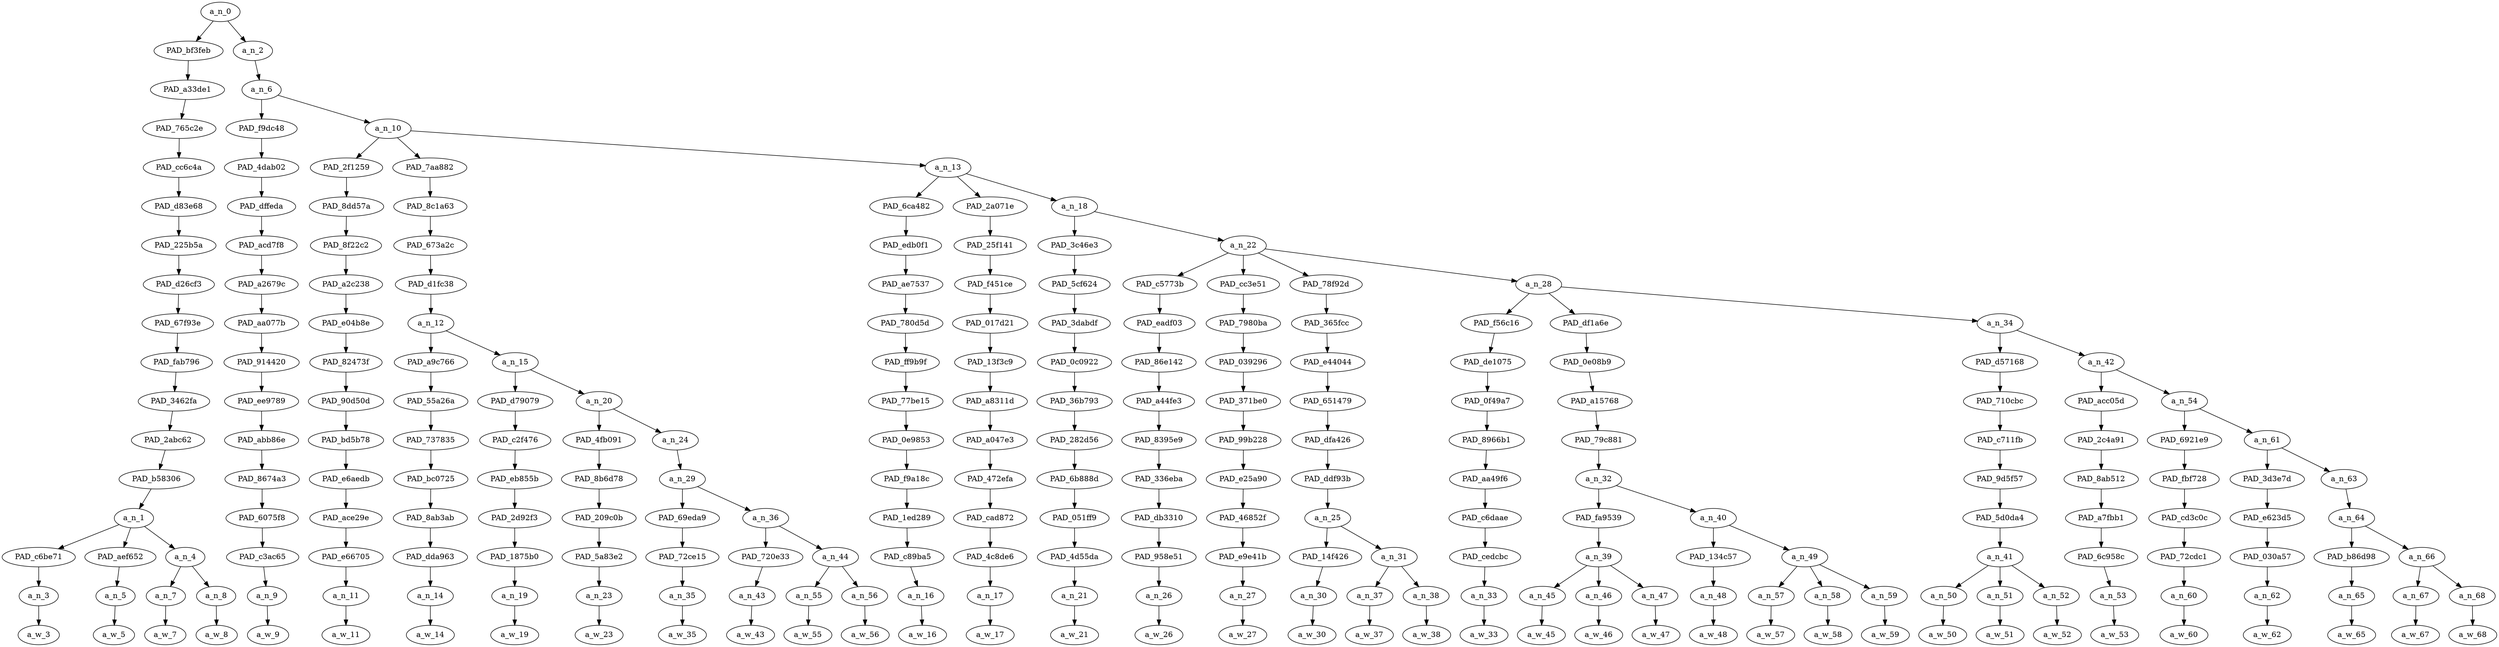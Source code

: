 strict digraph "" {
	a_n_0	[div_dir=-1,
		index=0,
		level=16,
		pos="3.9966543692129632,16!",
		text_span="[0, 1, 2, 3, 4, 5, 6, 7, 8, 9, 10, 11, 12, 13, 14, 15, 16, 17, 18, 19, 20, 21, 22, 23, 24, 25, 26, 27, 28, 29, 30, 31, 32, 33, 34, \
35, 36, 37]",
		value=1.00000000];
	PAD_bf3feb	[div_dir=-1,
		index=0,
		level=15,
		pos="1.5,15!",
		text_span="[0, 1, 2, 3]",
		value=0.07133013];
	a_n_0 -> PAD_bf3feb;
	a_n_2	[div_dir=-1,
		index=1,
		level=15,
		pos="6.4933087384259265,15!",
		text_span="[4, 5, 6, 7, 8, 9, 10, 11, 12, 13, 14, 15, 16, 17, 18, 19, 20, 21, 22, 23, 24, 25, 26, 27, 28, 29, 30, 31, 32, 33, 34, 35, 36, 37]",
		value=0.92861323];
	a_n_0 -> a_n_2;
	PAD_a33de1	[div_dir=-1,
		index=0,
		level=14,
		pos="1.5,14!",
		text_span="[0, 1, 2, 3]",
		value=0.07133013];
	PAD_bf3feb -> PAD_a33de1;
	PAD_765c2e	[div_dir=-1,
		index=0,
		level=13,
		pos="1.5,13!",
		text_span="[0, 1, 2, 3]",
		value=0.07133013];
	PAD_a33de1 -> PAD_765c2e;
	PAD_cc6c4a	[div_dir=-1,
		index=0,
		level=12,
		pos="1.5,12!",
		text_span="[0, 1, 2, 3]",
		value=0.07133013];
	PAD_765c2e -> PAD_cc6c4a;
	PAD_d83e68	[div_dir=-1,
		index=0,
		level=11,
		pos="1.5,11!",
		text_span="[0, 1, 2, 3]",
		value=0.07133013];
	PAD_cc6c4a -> PAD_d83e68;
	PAD_225b5a	[div_dir=-1,
		index=0,
		level=10,
		pos="1.5,10!",
		text_span="[0, 1, 2, 3]",
		value=0.07133013];
	PAD_d83e68 -> PAD_225b5a;
	PAD_d26cf3	[div_dir=-1,
		index=0,
		level=9,
		pos="1.5,9!",
		text_span="[0, 1, 2, 3]",
		value=0.07133013];
	PAD_225b5a -> PAD_d26cf3;
	PAD_67f93e	[div_dir=-1,
		index=0,
		level=8,
		pos="1.5,8!",
		text_span="[0, 1, 2, 3]",
		value=0.07133013];
	PAD_d26cf3 -> PAD_67f93e;
	PAD_fab796	[div_dir=-1,
		index=0,
		level=7,
		pos="1.5,7!",
		text_span="[0, 1, 2, 3]",
		value=0.07133013];
	PAD_67f93e -> PAD_fab796;
	PAD_3462fa	[div_dir=-1,
		index=0,
		level=6,
		pos="1.5,6!",
		text_span="[0, 1, 2, 3]",
		value=0.07133013];
	PAD_fab796 -> PAD_3462fa;
	PAD_2abc62	[div_dir=-1,
		index=0,
		level=5,
		pos="1.5,5!",
		text_span="[0, 1, 2, 3]",
		value=0.07133013];
	PAD_3462fa -> PAD_2abc62;
	PAD_b58306	[div_dir=-1,
		index=0,
		level=4,
		pos="1.5,4!",
		text_span="[0, 1, 2, 3]",
		value=0.07133013];
	PAD_2abc62 -> PAD_b58306;
	a_n_1	[div_dir=-1,
		index=0,
		level=3,
		pos="1.5,3!",
		text_span="[0, 1, 2, 3]",
		value=0.07133013];
	PAD_b58306 -> a_n_1;
	PAD_c6be71	[div_dir=-1,
		index=0,
		level=2,
		pos="0.0,2!",
		text_span="[0]",
		value=0.01867180];
	a_n_1 -> PAD_c6be71;
	PAD_aef652	[div_dir=-1,
		index=2,
		level=2,
		pos="3.0,2!",
		text_span="[3]",
		value=0.01993256];
	a_n_1 -> PAD_aef652;
	a_n_4	[div_dir=1,
		index=1,
		level=2,
		pos="1.5,2!",
		text_span="[1, 2]",
		value=0.03262603];
	a_n_1 -> a_n_4;
	a_n_3	[div_dir=-1,
		index=0,
		level=1,
		pos="0.0,1!",
		text_span="[0]",
		value=0.01867180];
	PAD_c6be71 -> a_n_3;
	a_w_3	[div_dir=0,
		index=0,
		level=0,
		pos="0,0!",
		text_span="[0]",
		value=a];
	a_n_3 -> a_w_3;
	a_n_5	[div_dir=-1,
		index=3,
		level=1,
		pos="3.0,1!",
		text_span="[3]",
		value=0.01993256];
	PAD_aef652 -> a_n_5;
	a_w_5	[div_dir=0,
		index=3,
		level=0,
		pos="3,0!",
		text_span="[3]",
		value=point];
	a_n_5 -> a_w_5;
	a_n_7	[div_dir=1,
		index=1,
		level=1,
		pos="1.0,1!",
		text_span="[1]",
		value=0.01511100];
	a_n_4 -> a_n_7;
	a_n_8	[div_dir=1,
		index=2,
		level=1,
		pos="2.0,1!",
		text_span="[2]",
		value=0.01746734];
	a_n_4 -> a_n_8;
	a_w_7	[div_dir=0,
		index=1,
		level=0,
		pos="1,0!",
		text_span="[1]",
		value=very];
	a_n_7 -> a_w_7;
	a_w_8	[div_dir=0,
		index=2,
		level=0,
		pos="2,0!",
		text_span="[2]",
		value=important];
	a_n_8 -> a_w_8;
	a_n_6	[div_dir=-1,
		index=1,
		level=14,
		pos="6.4933087384259265,14!",
		text_span="[4, 5, 6, 7, 8, 9, 10, 11, 12, 13, 14, 15, 16, 17, 18, 19, 20, 21, 22, 23, 24, 25, 26, 27, 28, 29, 30, 31, 32, 33, 34, 35, 36, 37]",
		value=0.92858739];
	a_n_2 -> a_n_6;
	PAD_f9dc48	[div_dir=1,
		index=1,
		level=13,
		pos="4.0,13!",
		text_span="[4]",
		value=0.01606463];
	a_n_6 -> PAD_f9dc48;
	a_n_10	[div_dir=-1,
		index=2,
		level=13,
		pos="8.986617476851853,13!",
		text_span="[5, 6, 7, 8, 9, 10, 11, 12, 13, 14, 15, 16, 17, 18, 19, 20, 21, 22, 23, 24, 25, 26, 27, 28, 29, 30, 31, 32, 33, 34, 35, 36, 37]",
		value=0.91249692];
	a_n_6 -> a_n_10;
	PAD_4dab02	[div_dir=1,
		index=1,
		level=12,
		pos="4.0,12!",
		text_span="[4]",
		value=0.01606463];
	PAD_f9dc48 -> PAD_4dab02;
	PAD_dffeda	[div_dir=1,
		index=1,
		level=11,
		pos="4.0,11!",
		text_span="[4]",
		value=0.01606463];
	PAD_4dab02 -> PAD_dffeda;
	PAD_acd7f8	[div_dir=1,
		index=1,
		level=10,
		pos="4.0,10!",
		text_span="[4]",
		value=0.01606463];
	PAD_dffeda -> PAD_acd7f8;
	PAD_a2679c	[div_dir=1,
		index=1,
		level=9,
		pos="4.0,9!",
		text_span="[4]",
		value=0.01606463];
	PAD_acd7f8 -> PAD_a2679c;
	PAD_aa077b	[div_dir=1,
		index=1,
		level=8,
		pos="4.0,8!",
		text_span="[4]",
		value=0.01606463];
	PAD_a2679c -> PAD_aa077b;
	PAD_914420	[div_dir=1,
		index=1,
		level=7,
		pos="4.0,7!",
		text_span="[4]",
		value=0.01606463];
	PAD_aa077b -> PAD_914420;
	PAD_ee9789	[div_dir=1,
		index=1,
		level=6,
		pos="4.0,6!",
		text_span="[4]",
		value=0.01606463];
	PAD_914420 -> PAD_ee9789;
	PAD_abb86e	[div_dir=1,
		index=1,
		level=5,
		pos="4.0,5!",
		text_span="[4]",
		value=0.01606463];
	PAD_ee9789 -> PAD_abb86e;
	PAD_8674a3	[div_dir=1,
		index=1,
		level=4,
		pos="4.0,4!",
		text_span="[4]",
		value=0.01606463];
	PAD_abb86e -> PAD_8674a3;
	PAD_6075f8	[div_dir=1,
		index=1,
		level=3,
		pos="4.0,3!",
		text_span="[4]",
		value=0.01606463];
	PAD_8674a3 -> PAD_6075f8;
	PAD_c3ac65	[div_dir=1,
		index=3,
		level=2,
		pos="4.0,2!",
		text_span="[4]",
		value=0.01606463];
	PAD_6075f8 -> PAD_c3ac65;
	a_n_9	[div_dir=1,
		index=4,
		level=1,
		pos="4.0,1!",
		text_span="[4]",
		value=0.01606463];
	PAD_c3ac65 -> a_n_9;
	a_w_9	[div_dir=0,
		index=4,
		level=0,
		pos="4,0!",
		text_span="[4]",
		value=this];
	a_n_9 -> a_w_9;
	PAD_2f1259	[div_dir=-1,
		index=2,
		level=12,
		pos="5.0,12!",
		text_span="[5]",
		value=0.01544535];
	a_n_10 -> PAD_2f1259;
	PAD_7aa882	[div_dir=1,
		index=3,
		level=12,
		pos="6.984375,12!",
		text_span="[6, 7, 8, 9, 10, 11, 12]",
		value=0.41406263];
	a_n_10 -> PAD_7aa882;
	a_n_13	[div_dir=-1,
		index=4,
		level=12,
		pos="14.975477430555555,12!",
		text_span="[13, 14, 15, 16, 17, 18, 19, 20, 21, 22, 23, 24, 25, 26, 27, 28, 29, 30, 31, 32, 33, 34, 35, 36, 37]",
		value=0.48295710];
	a_n_10 -> a_n_13;
	PAD_8dd57a	[div_dir=-1,
		index=2,
		level=11,
		pos="5.0,11!",
		text_span="[5]",
		value=0.01544535];
	PAD_2f1259 -> PAD_8dd57a;
	PAD_8f22c2	[div_dir=-1,
		index=2,
		level=10,
		pos="5.0,10!",
		text_span="[5]",
		value=0.01544535];
	PAD_8dd57a -> PAD_8f22c2;
	PAD_a2c238	[div_dir=-1,
		index=2,
		level=9,
		pos="5.0,9!",
		text_span="[5]",
		value=0.01544535];
	PAD_8f22c2 -> PAD_a2c238;
	PAD_e04b8e	[div_dir=-1,
		index=2,
		level=8,
		pos="5.0,8!",
		text_span="[5]",
		value=0.01544535];
	PAD_a2c238 -> PAD_e04b8e;
	PAD_82473f	[div_dir=-1,
		index=2,
		level=7,
		pos="5.0,7!",
		text_span="[5]",
		value=0.01544535];
	PAD_e04b8e -> PAD_82473f;
	PAD_90d50d	[div_dir=-1,
		index=2,
		level=6,
		pos="5.0,6!",
		text_span="[5]",
		value=0.01544535];
	PAD_82473f -> PAD_90d50d;
	PAD_bd5b78	[div_dir=-1,
		index=2,
		level=5,
		pos="5.0,5!",
		text_span="[5]",
		value=0.01544535];
	PAD_90d50d -> PAD_bd5b78;
	PAD_e6aedb	[div_dir=-1,
		index=2,
		level=4,
		pos="5.0,4!",
		text_span="[5]",
		value=0.01544535];
	PAD_bd5b78 -> PAD_e6aedb;
	PAD_ace29e	[div_dir=-1,
		index=2,
		level=3,
		pos="5.0,3!",
		text_span="[5]",
		value=0.01544535];
	PAD_e6aedb -> PAD_ace29e;
	PAD_e66705	[div_dir=-1,
		index=4,
		level=2,
		pos="5.0,2!",
		text_span="[5]",
		value=0.01544535];
	PAD_ace29e -> PAD_e66705;
	a_n_11	[div_dir=-1,
		index=5,
		level=1,
		pos="5.0,1!",
		text_span="[5]",
		value=0.01544535];
	PAD_e66705 -> a_n_11;
	a_w_11	[div_dir=0,
		index=5,
		level=0,
		pos="5,0!",
		text_span="[5]",
		value=is];
	a_n_11 -> a_w_11;
	PAD_8c1a63	[div_dir=1,
		index=3,
		level=11,
		pos="6.984375,11!",
		text_span="[6, 7, 8, 9, 10, 11, 12]",
		value=0.41406263];
	PAD_7aa882 -> PAD_8c1a63;
	PAD_673a2c	[div_dir=1,
		index=3,
		level=10,
		pos="6.984375,10!",
		text_span="[6, 7, 8, 9, 10, 11, 12]",
		value=0.41406263];
	PAD_8c1a63 -> PAD_673a2c;
	PAD_d1fc38	[div_dir=1,
		index=3,
		level=9,
		pos="6.984375,9!",
		text_span="[6, 7, 8, 9, 10, 11, 12]",
		value=0.41406263];
	PAD_673a2c -> PAD_d1fc38;
	a_n_12	[div_dir=1,
		index=3,
		level=8,
		pos="6.984375,8!",
		text_span="[6, 7, 8, 9, 10, 11, 12]",
		value=0.41406263];
	PAD_d1fc38 -> a_n_12;
	PAD_a9c766	[div_dir=-1,
		index=3,
		level=7,
		pos="6.0,7!",
		text_span="[6]",
		value=0.01864465];
	a_n_12 -> PAD_a9c766;
	a_n_15	[div_dir=1,
		index=4,
		level=7,
		pos="7.96875,7!",
		text_span="[7, 8, 9, 10, 11, 12]",
		value=0.39534603];
	a_n_12 -> a_n_15;
	PAD_55a26a	[div_dir=-1,
		index=3,
		level=6,
		pos="6.0,6!",
		text_span="[6]",
		value=0.01864465];
	PAD_a9c766 -> PAD_55a26a;
	PAD_737835	[div_dir=-1,
		index=3,
		level=5,
		pos="6.0,5!",
		text_span="[6]",
		value=0.01864465];
	PAD_55a26a -> PAD_737835;
	PAD_bc0725	[div_dir=-1,
		index=3,
		level=4,
		pos="6.0,4!",
		text_span="[6]",
		value=0.01864465];
	PAD_737835 -> PAD_bc0725;
	PAD_8ab3ab	[div_dir=-1,
		index=3,
		level=3,
		pos="6.0,3!",
		text_span="[6]",
		value=0.01864465];
	PAD_bc0725 -> PAD_8ab3ab;
	PAD_dda963	[div_dir=-1,
		index=5,
		level=2,
		pos="6.0,2!",
		text_span="[6]",
		value=0.01864465];
	PAD_8ab3ab -> PAD_dda963;
	a_n_14	[div_dir=-1,
		index=6,
		level=1,
		pos="6.0,1!",
		text_span="[6]",
		value=0.01864465];
	PAD_dda963 -> a_n_14;
	a_w_14	[div_dir=0,
		index=6,
		level=0,
		pos="6,0!",
		text_span="[6]",
		value=why];
	a_n_14 -> a_w_14;
	PAD_d79079	[div_dir=-1,
		index=4,
		level=6,
		pos="7.0,6!",
		text_span="[7]",
		value=0.01777620];
	a_n_15 -> PAD_d79079;
	a_n_20	[div_dir=1,
		index=5,
		level=6,
		pos="8.9375,6!",
		text_span="[8, 9, 10, 11, 12]",
		value=0.37745513];
	a_n_15 -> a_n_20;
	PAD_c2f476	[div_dir=-1,
		index=4,
		level=5,
		pos="7.0,5!",
		text_span="[7]",
		value=0.01777620];
	PAD_d79079 -> PAD_c2f476;
	PAD_eb855b	[div_dir=-1,
		index=4,
		level=4,
		pos="7.0,4!",
		text_span="[7]",
		value=0.01777620];
	PAD_c2f476 -> PAD_eb855b;
	PAD_2d92f3	[div_dir=-1,
		index=4,
		level=3,
		pos="7.0,3!",
		text_span="[7]",
		value=0.01777620];
	PAD_eb855b -> PAD_2d92f3;
	PAD_1875b0	[div_dir=-1,
		index=6,
		level=2,
		pos="7.0,2!",
		text_span="[7]",
		value=0.01777620];
	PAD_2d92f3 -> PAD_1875b0;
	a_n_19	[div_dir=-1,
		index=7,
		level=1,
		pos="7.0,1!",
		text_span="[7]",
		value=0.01777620];
	PAD_1875b0 -> a_n_19;
	a_w_19	[div_dir=0,
		index=7,
		level=0,
		pos="7,0!",
		text_span="[7]",
		value=they];
	a_n_19 -> a_w_19;
	PAD_4fb091	[div_dir=-1,
		index=5,
		level=5,
		pos="8.0,5!",
		text_span="[8]",
		value=0.02272251];
	a_n_20 -> PAD_4fb091;
	a_n_24	[div_dir=1,
		index=6,
		level=5,
		pos="9.875,5!",
		text_span="[9, 10, 11, 12]",
		value=0.35459607];
	a_n_20 -> a_n_24;
	PAD_8b6d78	[div_dir=-1,
		index=5,
		level=4,
		pos="8.0,4!",
		text_span="[8]",
		value=0.02272251];
	PAD_4fb091 -> PAD_8b6d78;
	PAD_209c0b	[div_dir=-1,
		index=5,
		level=3,
		pos="8.0,3!",
		text_span="[8]",
		value=0.02272251];
	PAD_8b6d78 -> PAD_209c0b;
	PAD_5a83e2	[div_dir=-1,
		index=7,
		level=2,
		pos="8.0,2!",
		text_span="[8]",
		value=0.02272251];
	PAD_209c0b -> PAD_5a83e2;
	a_n_23	[div_dir=-1,
		index=8,
		level=1,
		pos="8.0,1!",
		text_span="[8]",
		value=0.02272251];
	PAD_5a83e2 -> a_n_23;
	a_w_23	[div_dir=0,
		index=8,
		level=0,
		pos="8,0!",
		text_span="[8]",
		value=want];
	a_n_23 -> a_w_23;
	a_n_29	[div_dir=1,
		index=6,
		level=4,
		pos="9.875,4!",
		text_span="[9, 10, 11, 12]",
		value=0.35439683];
	a_n_24 -> a_n_29;
	PAD_69eda9	[div_dir=-1,
		index=6,
		level=3,
		pos="9.0,3!",
		text_span="[9]",
		value=0.02396672];
	a_n_29 -> PAD_69eda9;
	a_n_36	[div_dir=1,
		index=7,
		level=3,
		pos="10.75,3!",
		text_span="[10, 11, 12]",
		value=0.33023086];
	a_n_29 -> a_n_36;
	PAD_72ce15	[div_dir=-1,
		index=8,
		level=2,
		pos="9.0,2!",
		text_span="[9]",
		value=0.02396672];
	PAD_69eda9 -> PAD_72ce15;
	a_n_35	[div_dir=-1,
		index=9,
		level=1,
		pos="9.0,1!",
		text_span="[9]",
		value=0.02396672];
	PAD_72ce15 -> a_n_35;
	a_w_35	[div_dir=0,
		index=9,
		level=0,
		pos="9,0!",
		text_span="[9]",
		value=to];
	a_n_35 -> a_w_35;
	PAD_720e33	[div_dir=1,
		index=9,
		level=2,
		pos="10.0,2!",
		text_span="[10]",
		value=0.15099581];
	a_n_36 -> PAD_720e33;
	a_n_44	[div_dir=1,
		index=10,
		level=2,
		pos="11.5,2!",
		text_span="[11, 12]",
		value=0.17899854];
	a_n_36 -> a_n_44;
	a_n_43	[div_dir=1,
		index=10,
		level=1,
		pos="10.0,1!",
		text_span="[10]",
		value=0.15099581];
	PAD_720e33 -> a_n_43;
	a_w_43	[div_dir=0,
		index=10,
		level=0,
		pos="10,0!",
		text_span="[10]",
		value=demonize];
	a_n_43 -> a_w_43;
	a_n_55	[div_dir=1,
		index=11,
		level=1,
		pos="11.0,1!",
		text_span="[11]",
		value=0.08691418];
	a_n_44 -> a_n_55;
	a_n_56	[div_dir=-1,
		index=12,
		level=1,
		pos="12.0,1!",
		text_span="[12]",
		value=0.09190249];
	a_n_44 -> a_n_56;
	a_w_55	[div_dir=0,
		index=11,
		level=0,
		pos="11,0!",
		text_span="[11]",
		value=white];
	a_n_55 -> a_w_55;
	a_w_56	[div_dir=0,
		index=12,
		level=0,
		pos="12,0!",
		text_span="[12]",
		value=ancestors];
	a_n_56 -> a_w_56;
	PAD_6ca482	[div_dir=1,
		index=4,
		level=11,
		pos="13.0,11!",
		text_span="[13]",
		value=0.02604844];
	a_n_13 -> PAD_6ca482;
	PAD_2a071e	[div_dir=-1,
		index=5,
		level=11,
		pos="14.0,11!",
		text_span="[14]",
		value=0.01539588];
	a_n_13 -> PAD_2a071e;
	a_n_18	[div_dir=-1,
		index=6,
		level=11,
		pos="17.926432291666664,11!",
		text_span="[15, 16, 17, 18, 19, 20, 21, 22, 23, 24, 25, 26, 27, 28, 29, 30, 31, 32, 33, 34, 35, 36, 37]",
		value=0.44144162];
	a_n_13 -> a_n_18;
	PAD_edb0f1	[div_dir=1,
		index=4,
		level=10,
		pos="13.0,10!",
		text_span="[13]",
		value=0.02604844];
	PAD_6ca482 -> PAD_edb0f1;
	PAD_ae7537	[div_dir=1,
		index=4,
		level=9,
		pos="13.0,9!",
		text_span="[13]",
		value=0.02604844];
	PAD_edb0f1 -> PAD_ae7537;
	PAD_780d5d	[div_dir=1,
		index=4,
		level=8,
		pos="13.0,8!",
		text_span="[13]",
		value=0.02604844];
	PAD_ae7537 -> PAD_780d5d;
	PAD_ff9b9f	[div_dir=1,
		index=5,
		level=7,
		pos="13.0,7!",
		text_span="[13]",
		value=0.02604844];
	PAD_780d5d -> PAD_ff9b9f;
	PAD_77be15	[div_dir=1,
		index=6,
		level=6,
		pos="13.0,6!",
		text_span="[13]",
		value=0.02604844];
	PAD_ff9b9f -> PAD_77be15;
	PAD_0e9853	[div_dir=1,
		index=7,
		level=5,
		pos="13.0,5!",
		text_span="[13]",
		value=0.02604844];
	PAD_77be15 -> PAD_0e9853;
	PAD_f9a18c	[div_dir=1,
		index=7,
		level=4,
		pos="13.0,4!",
		text_span="[13]",
		value=0.02604844];
	PAD_0e9853 -> PAD_f9a18c;
	PAD_1ed289	[div_dir=1,
		index=8,
		level=3,
		pos="13.0,3!",
		text_span="[13]",
		value=0.02604844];
	PAD_f9a18c -> PAD_1ed289;
	PAD_c89ba5	[div_dir=1,
		index=11,
		level=2,
		pos="13.0,2!",
		text_span="[13]",
		value=0.02604844];
	PAD_1ed289 -> PAD_c89ba5;
	a_n_16	[div_dir=1,
		index=13,
		level=1,
		pos="13.0,1!",
		text_span="[13]",
		value=0.02604844];
	PAD_c89ba5 -> a_n_16;
	a_w_16	[div_dir=0,
		index=13,
		level=0,
		pos="13,0!",
		text_span="[13]",
		value=so];
	a_n_16 -> a_w_16;
	PAD_25f141	[div_dir=-1,
		index=5,
		level=10,
		pos="14.0,10!",
		text_span="[14]",
		value=0.01539588];
	PAD_2a071e -> PAD_25f141;
	PAD_f451ce	[div_dir=-1,
		index=5,
		level=9,
		pos="14.0,9!",
		text_span="[14]",
		value=0.01539588];
	PAD_25f141 -> PAD_f451ce;
	PAD_017d21	[div_dir=-1,
		index=5,
		level=8,
		pos="14.0,8!",
		text_span="[14]",
		value=0.01539588];
	PAD_f451ce -> PAD_017d21;
	PAD_13f3c9	[div_dir=-1,
		index=6,
		level=7,
		pos="14.0,7!",
		text_span="[14]",
		value=0.01539588];
	PAD_017d21 -> PAD_13f3c9;
	PAD_a8311d	[div_dir=-1,
		index=7,
		level=6,
		pos="14.0,6!",
		text_span="[14]",
		value=0.01539588];
	PAD_13f3c9 -> PAD_a8311d;
	PAD_a047e3	[div_dir=-1,
		index=8,
		level=5,
		pos="14.0,5!",
		text_span="[14]",
		value=0.01539588];
	PAD_a8311d -> PAD_a047e3;
	PAD_472efa	[div_dir=-1,
		index=8,
		level=4,
		pos="14.0,4!",
		text_span="[14]",
		value=0.01539588];
	PAD_a047e3 -> PAD_472efa;
	PAD_cad872	[div_dir=-1,
		index=9,
		level=3,
		pos="14.0,3!",
		text_span="[14]",
		value=0.01539588];
	PAD_472efa -> PAD_cad872;
	PAD_4c8de6	[div_dir=-1,
		index=12,
		level=2,
		pos="14.0,2!",
		text_span="[14]",
		value=0.01539588];
	PAD_cad872 -> PAD_4c8de6;
	a_n_17	[div_dir=-1,
		index=14,
		level=1,
		pos="14.0,1!",
		text_span="[14]",
		value=0.01539588];
	PAD_4c8de6 -> a_n_17;
	a_w_17	[div_dir=0,
		index=14,
		level=0,
		pos="14,0!",
		text_span="[14]",
		value=that];
	a_n_17 -> a_w_17;
	PAD_3c46e3	[div_dir=1,
		index=6,
		level=10,
		pos="15.0,10!",
		text_span="[15]",
		value=0.01771388];
	a_n_18 -> PAD_3c46e3;
	a_n_22	[div_dir=-1,
		index=7,
		level=10,
		pos="20.852864583333332,10!",
		text_span="[16, 17, 18, 19, 20, 21, 22, 23, 24, 25, 26, 27, 28, 29, 30, 31, 32, 33, 34, 35, 36, 37]",
		value=0.42364977];
	a_n_18 -> a_n_22;
	PAD_5cf624	[div_dir=1,
		index=6,
		level=9,
		pos="15.0,9!",
		text_span="[15]",
		value=0.01771388];
	PAD_3c46e3 -> PAD_5cf624;
	PAD_3dabdf	[div_dir=1,
		index=6,
		level=8,
		pos="15.0,8!",
		text_span="[15]",
		value=0.01771388];
	PAD_5cf624 -> PAD_3dabdf;
	PAD_0c0922	[div_dir=1,
		index=7,
		level=7,
		pos="15.0,7!",
		text_span="[15]",
		value=0.01771388];
	PAD_3dabdf -> PAD_0c0922;
	PAD_36b793	[div_dir=1,
		index=8,
		level=6,
		pos="15.0,6!",
		text_span="[15]",
		value=0.01771388];
	PAD_0c0922 -> PAD_36b793;
	PAD_282d56	[div_dir=1,
		index=9,
		level=5,
		pos="15.0,5!",
		text_span="[15]",
		value=0.01771388];
	PAD_36b793 -> PAD_282d56;
	PAD_6b888d	[div_dir=1,
		index=9,
		level=4,
		pos="15.0,4!",
		text_span="[15]",
		value=0.01771388];
	PAD_282d56 -> PAD_6b888d;
	PAD_051ff9	[div_dir=1,
		index=10,
		level=3,
		pos="15.0,3!",
		text_span="[15]",
		value=0.01771388];
	PAD_6b888d -> PAD_051ff9;
	PAD_4d55da	[div_dir=1,
		index=13,
		level=2,
		pos="15.0,2!",
		text_span="[15]",
		value=0.01771388];
	PAD_051ff9 -> PAD_4d55da;
	a_n_21	[div_dir=1,
		index=15,
		level=1,
		pos="15.0,1!",
		text_span="[15]",
		value=0.01771388];
	PAD_4d55da -> a_n_21;
	a_w_21	[div_dir=0,
		index=15,
		level=0,
		pos="15,0!",
		text_span="[15]",
		value=we];
	a_n_21 -> a_w_21;
	PAD_c5773b	[div_dir=1,
		index=8,
		level=9,
		pos="19.0,9!",
		text_span="[19]",
		value=0.01256118];
	a_n_22 -> PAD_c5773b;
	PAD_cc3e51	[div_dir=-1,
		index=9,
		level=9,
		pos="20.0,9!",
		text_span="[20]",
		value=0.02350012];
	a_n_22 -> PAD_cc3e51;
	PAD_78f92d	[div_dir=-1,
		index=7,
		level=9,
		pos="16.75,9!",
		text_span="[16, 17, 18]",
		value=0.05061047];
	a_n_22 -> PAD_78f92d;
	a_n_28	[div_dir=-1,
		index=10,
		level=9,
		pos="27.661458333333332,9!",
		text_span="[21, 22, 23, 24, 25, 26, 27, 28, 29, 30, 31, 32, 33, 34, 35, 36, 37]",
		value=0.33689387];
	a_n_22 -> a_n_28;
	PAD_eadf03	[div_dir=1,
		index=8,
		level=8,
		pos="19.0,8!",
		text_span="[19]",
		value=0.01256118];
	PAD_c5773b -> PAD_eadf03;
	PAD_86e142	[div_dir=1,
		index=9,
		level=7,
		pos="19.0,7!",
		text_span="[19]",
		value=0.01256118];
	PAD_eadf03 -> PAD_86e142;
	PAD_a44fe3	[div_dir=1,
		index=10,
		level=6,
		pos="19.0,6!",
		text_span="[19]",
		value=0.01256118];
	PAD_86e142 -> PAD_a44fe3;
	PAD_8395e9	[div_dir=1,
		index=11,
		level=5,
		pos="19.0,5!",
		text_span="[19]",
		value=0.01256118];
	PAD_a44fe3 -> PAD_8395e9;
	PAD_336eba	[div_dir=1,
		index=11,
		level=4,
		pos="19.0,4!",
		text_span="[19]",
		value=0.01256118];
	PAD_8395e9 -> PAD_336eba;
	PAD_db3310	[div_dir=1,
		index=12,
		level=3,
		pos="19.0,3!",
		text_span="[19]",
		value=0.01256118];
	PAD_336eba -> PAD_db3310;
	PAD_958e51	[div_dir=1,
		index=16,
		level=2,
		pos="19.0,2!",
		text_span="[19]",
		value=0.01256118];
	PAD_db3310 -> PAD_958e51;
	a_n_26	[div_dir=1,
		index=19,
		level=1,
		pos="19.0,1!",
		text_span="[19]",
		value=0.01256118];
	PAD_958e51 -> a_n_26;
	a_w_26	[div_dir=0,
		index=19,
		level=0,
		pos="19,0!",
		text_span="[19]",
		value=and];
	a_n_26 -> a_w_26;
	PAD_7980ba	[div_dir=-1,
		index=9,
		level=8,
		pos="20.0,8!",
		text_span="[20]",
		value=0.02350012];
	PAD_cc3e51 -> PAD_7980ba;
	PAD_039296	[div_dir=-1,
		index=10,
		level=7,
		pos="20.0,7!",
		text_span="[20]",
		value=0.02350012];
	PAD_7980ba -> PAD_039296;
	PAD_371be0	[div_dir=-1,
		index=11,
		level=6,
		pos="20.0,6!",
		text_span="[20]",
		value=0.02350012];
	PAD_039296 -> PAD_371be0;
	PAD_99b228	[div_dir=-1,
		index=12,
		level=5,
		pos="20.0,5!",
		text_span="[20]",
		value=0.02350012];
	PAD_371be0 -> PAD_99b228;
	PAD_e25a90	[div_dir=-1,
		index=12,
		level=4,
		pos="20.0,4!",
		text_span="[20]",
		value=0.02350012];
	PAD_99b228 -> PAD_e25a90;
	PAD_46852f	[div_dir=-1,
		index=13,
		level=3,
		pos="20.0,3!",
		text_span="[20]",
		value=0.02350012];
	PAD_e25a90 -> PAD_46852f;
	PAD_e9e41b	[div_dir=-1,
		index=17,
		level=2,
		pos="20.0,2!",
		text_span="[20]",
		value=0.02350012];
	PAD_46852f -> PAD_e9e41b;
	a_n_27	[div_dir=-1,
		index=20,
		level=1,
		pos="20.0,1!",
		text_span="[20]",
		value=0.02350012];
	PAD_e9e41b -> a_n_27;
	a_w_27	[div_dir=0,
		index=20,
		level=0,
		pos="20,0!",
		text_span="[20]",
		value=reject];
	a_n_27 -> a_w_27;
	PAD_365fcc	[div_dir=-1,
		index=7,
		level=8,
		pos="16.75,8!",
		text_span="[16, 17, 18]",
		value=0.05061047];
	PAD_78f92d -> PAD_365fcc;
	PAD_e44044	[div_dir=-1,
		index=8,
		level=7,
		pos="16.75,7!",
		text_span="[16, 17, 18]",
		value=0.05061047];
	PAD_365fcc -> PAD_e44044;
	PAD_651479	[div_dir=-1,
		index=9,
		level=6,
		pos="16.75,6!",
		text_span="[16, 17, 18]",
		value=0.05061047];
	PAD_e44044 -> PAD_651479;
	PAD_dfa426	[div_dir=-1,
		index=10,
		level=5,
		pos="16.75,5!",
		text_span="[16, 17, 18]",
		value=0.05061047];
	PAD_651479 -> PAD_dfa426;
	PAD_ddf93b	[div_dir=-1,
		index=10,
		level=4,
		pos="16.75,4!",
		text_span="[16, 17, 18]",
		value=0.05061047];
	PAD_dfa426 -> PAD_ddf93b;
	a_n_25	[div_dir=-1,
		index=11,
		level=3,
		pos="16.75,3!",
		text_span="[16, 17, 18]",
		value=0.05061047];
	PAD_ddf93b -> a_n_25;
	PAD_14f426	[div_dir=1,
		index=14,
		level=2,
		pos="16.0,2!",
		text_span="[16]",
		value=0.01597467];
	a_n_25 -> PAD_14f426;
	a_n_31	[div_dir=-1,
		index=15,
		level=2,
		pos="17.5,2!",
		text_span="[17, 18]",
		value=0.03461047];
	a_n_25 -> a_n_31;
	a_n_30	[div_dir=1,
		index=16,
		level=1,
		pos="16.0,1!",
		text_span="[16]",
		value=0.01597467];
	PAD_14f426 -> a_n_30;
	a_w_30	[div_dir=0,
		index=16,
		level=0,
		pos="16,0!",
		text_span="[16]",
		value=become];
	a_n_30 -> a_w_30;
	a_n_37	[div_dir=-1,
		index=17,
		level=1,
		pos="17.0,1!",
		text_span="[17]",
		value=0.02177907];
	a_n_31 -> a_n_37;
	a_n_38	[div_dir=-1,
		index=18,
		level=1,
		pos="18.0,1!",
		text_span="[18]",
		value=0.01279472];
	a_n_31 -> a_n_38;
	a_w_37	[div_dir=0,
		index=17,
		level=0,
		pos="17,0!",
		text_span="[17]",
		value=disconnected];
	a_n_37 -> a_w_37;
	a_w_38	[div_dir=0,
		index=18,
		level=0,
		pos="18,0!",
		text_span="[18]",
		value=from];
	a_n_38 -> a_w_38;
	PAD_f56c16	[div_dir=-1,
		index=11,
		level=8,
		pos="28.0,8!",
		text_span="[28]",
		value=0.05682284];
	a_n_28 -> PAD_f56c16;
	PAD_df1a6e	[div_dir=-1,
		index=10,
		level=8,
		pos="23.5,8!",
		text_span="[21, 22, 23, 24, 25, 26, 27]",
		value=0.11893746];
	a_n_28 -> PAD_df1a6e;
	a_n_34	[div_dir=-1,
		index=12,
		level=8,
		pos="31.484375,8!",
		text_span="[29, 30, 31, 32, 33, 34, 35, 36, 37]",
		value=0.16105909];
	a_n_28 -> a_n_34;
	PAD_de1075	[div_dir=-1,
		index=12,
		level=7,
		pos="28.0,7!",
		text_span="[28]",
		value=0.05682284];
	PAD_f56c16 -> PAD_de1075;
	PAD_0f49a7	[div_dir=-1,
		index=13,
		level=6,
		pos="28.0,6!",
		text_span="[28]",
		value=0.05682284];
	PAD_de1075 -> PAD_0f49a7;
	PAD_8966b1	[div_dir=-1,
		index=14,
		level=5,
		pos="28.0,5!",
		text_span="[28]",
		value=0.05682284];
	PAD_0f49a7 -> PAD_8966b1;
	PAD_aa49f6	[div_dir=-1,
		index=14,
		level=4,
		pos="28.0,4!",
		text_span="[28]",
		value=0.05682284];
	PAD_8966b1 -> PAD_aa49f6;
	PAD_c6daae	[div_dir=-1,
		index=16,
		level=3,
		pos="28.0,3!",
		text_span="[28]",
		value=0.05682284];
	PAD_aa49f6 -> PAD_c6daae;
	PAD_cedcbc	[div_dir=-1,
		index=21,
		level=2,
		pos="28.0,2!",
		text_span="[28]",
		value=0.05682284];
	PAD_c6daae -> PAD_cedcbc;
	a_n_33	[div_dir=-1,
		index=28,
		level=1,
		pos="28.0,1!",
		text_span="[28]",
		value=0.05682284];
	PAD_cedcbc -> a_n_33;
	a_w_33	[div_dir=0,
		index=28,
		level=0,
		pos="28,0!",
		text_span="[28]",
		value=and1];
	a_n_33 -> a_w_33;
	PAD_0e08b9	[div_dir=-1,
		index=11,
		level=7,
		pos="23.5,7!",
		text_span="[21, 22, 23, 24, 25, 26, 27]",
		value=0.11893746];
	PAD_df1a6e -> PAD_0e08b9;
	PAD_a15768	[div_dir=-1,
		index=12,
		level=6,
		pos="23.5,6!",
		text_span="[21, 22, 23, 24, 25, 26, 27]",
		value=0.11893746];
	PAD_0e08b9 -> PAD_a15768;
	PAD_79c881	[div_dir=-1,
		index=13,
		level=5,
		pos="23.5,5!",
		text_span="[21, 22, 23, 24, 25, 26, 27]",
		value=0.11893746];
	PAD_a15768 -> PAD_79c881;
	a_n_32	[div_dir=-1,
		index=13,
		level=4,
		pos="23.5,4!",
		text_span="[21, 22, 23, 24, 25, 26, 27]",
		value=0.11893746];
	PAD_79c881 -> a_n_32;
	PAD_fa9539	[div_dir=-1,
		index=14,
		level=3,
		pos="22.0,3!",
		text_span="[21, 22, 23]",
		value=0.05550691];
	a_n_32 -> PAD_fa9539;
	a_n_40	[div_dir=-1,
		index=15,
		level=3,
		pos="25.0,3!",
		text_span="[24, 25, 26, 27]",
		value=0.06339754];
	a_n_32 -> a_n_40;
	a_n_39	[div_dir=-1,
		index=18,
		level=2,
		pos="22.0,2!",
		text_span="[21, 22, 23]",
		value=0.05550691];
	PAD_fa9539 -> a_n_39;
	a_n_45	[div_dir=-1,
		index=21,
		level=1,
		pos="21.0,1!",
		text_span="[21]",
		value=0.01303297];
	a_n_39 -> a_n_45;
	a_n_46	[div_dir=-1,
		index=22,
		level=1,
		pos="22.0,1!",
		text_span="[22]",
		value=0.02041369];
	a_n_39 -> a_n_46;
	a_n_47	[div_dir=-1,
		index=23,
		level=1,
		pos="23.0,1!",
		text_span="[23]",
		value=0.02202888];
	a_n_39 -> a_n_47;
	a_w_45	[div_dir=0,
		index=21,
		level=0,
		pos="21,0!",
		text_span="[21]",
		value=the];
	a_n_45 -> a_w_45;
	a_w_46	[div_dir=0,
		index=22,
		level=0,
		pos="22,0!",
		text_span="[22]",
		value=wonderful];
	a_n_46 -> a_w_46;
	a_w_47	[div_dir=0,
		index=23,
		level=0,
		pos="23,0!",
		text_span="[23]",
		value=legacy];
	a_n_47 -> a_w_47;
	PAD_134c57	[div_dir=1,
		index=19,
		level=2,
		pos="24.0,2!",
		text_span="[24]",
		value=0.01211061];
	a_n_40 -> PAD_134c57;
	a_n_49	[div_dir=-1,
		index=20,
		level=2,
		pos="26.0,2!",
		text_span="[25, 26, 27]",
		value=0.05126977];
	a_n_40 -> a_n_49;
	a_n_48	[div_dir=1,
		index=24,
		level=1,
		pos="24.0,1!",
		text_span="[24]",
		value=0.01211061];
	PAD_134c57 -> a_n_48;
	a_w_48	[div_dir=0,
		index=24,
		level=0,
		pos="24,0!",
		text_span="[24]",
		value=of];
	a_n_48 -> a_w_48;
	a_n_57	[div_dir=-1,
		index=25,
		level=1,
		pos="25.0,1!",
		text_span="[25]",
		value=0.01436678];
	a_n_49 -> a_n_57;
	a_n_58	[div_dir=1,
		index=26,
		level=1,
		pos="26.0,1!",
		text_span="[26]",
		value=0.01500728];
	a_n_49 -> a_n_58;
	a_n_59	[div_dir=-1,
		index=27,
		level=1,
		pos="27.0,1!",
		text_span="[27]",
		value=0.02186679];
	a_n_49 -> a_n_59;
	a_w_57	[div_dir=0,
		index=25,
		level=0,
		pos="25,0!",
		text_span="[25]",
		value=our];
	a_n_57 -> a_w_57;
	a_w_58	[div_dir=0,
		index=26,
		level=0,
		pos="26,0!",
		text_span="[26]",
		value=own];
	a_n_58 -> a_w_58;
	a_w_59	[div_dir=0,
		index=27,
		level=0,
		pos="27,0!",
		text_span="[27]",
		value=past];
	a_n_59 -> a_w_59;
	PAD_d57168	[div_dir=-1,
		index=13,
		level=7,
		pos="30.0,7!",
		text_span="[29, 30, 31]",
		value=0.06218868];
	a_n_34 -> PAD_d57168;
	a_n_42	[div_dir=-1,
		index=14,
		level=7,
		pos="32.96875,7!",
		text_span="[32, 33, 34, 35, 36, 37]",
		value=0.09881781];
	a_n_34 -> a_n_42;
	PAD_710cbc	[div_dir=-1,
		index=14,
		level=6,
		pos="30.0,6!",
		text_span="[29, 30, 31]",
		value=0.06218868];
	PAD_d57168 -> PAD_710cbc;
	PAD_c711fb	[div_dir=-1,
		index=15,
		level=5,
		pos="30.0,5!",
		text_span="[29, 30, 31]",
		value=0.06218868];
	PAD_710cbc -> PAD_c711fb;
	PAD_9d5f57	[div_dir=-1,
		index=15,
		level=4,
		pos="30.0,4!",
		text_span="[29, 30, 31]",
		value=0.06218868];
	PAD_c711fb -> PAD_9d5f57;
	PAD_5d0da4	[div_dir=-1,
		index=17,
		level=3,
		pos="30.0,3!",
		text_span="[29, 30, 31]",
		value=0.06218868];
	PAD_9d5f57 -> PAD_5d0da4;
	a_n_41	[div_dir=-1,
		index=22,
		level=2,
		pos="30.0,2!",
		text_span="[29, 30, 31]",
		value=0.06218868];
	PAD_5d0da4 -> a_n_41;
	a_n_50	[div_dir=1,
		index=29,
		level=1,
		pos="29.0,1!",
		text_span="[29]",
		value=0.01943556];
	a_n_41 -> a_n_50;
	a_n_51	[div_dir=-1,
		index=30,
		level=1,
		pos="30.0,1!",
		text_span="[30]",
		value=0.02013703];
	a_n_41 -> a_n_51;
	a_n_52	[div_dir=-1,
		index=31,
		level=1,
		pos="31.0,1!",
		text_span="[31]",
		value=0.02260273];
	a_n_41 -> a_n_52;
	a_w_50	[div_dir=0,
		index=29,
		level=0,
		pos="29,0!",
		text_span="[29]",
		value=the1];
	a_n_50 -> a_w_50;
	a_w_51	[div_dir=0,
		index=30,
		level=0,
		pos="30,0!",
		text_span="[30]",
		value=incredible];
	a_n_51 -> a_w_51;
	a_w_52	[div_dir=0,
		index=31,
		level=0,
		pos="31,0!",
		text_span="[31]",
		value=accomplishments];
	a_n_52 -> a_w_52;
	PAD_acc05d	[div_dir=-1,
		index=15,
		level=6,
		pos="32.0,6!",
		text_span="[32]",
		value=0.01296243];
	a_n_42 -> PAD_acc05d;
	a_n_54	[div_dir=-1,
		index=16,
		level=6,
		pos="33.9375,6!",
		text_span="[33, 34, 35, 36, 37]",
		value=0.08580153];
	a_n_42 -> a_n_54;
	PAD_2c4a91	[div_dir=-1,
		index=16,
		level=5,
		pos="32.0,5!",
		text_span="[32]",
		value=0.01296243];
	PAD_acc05d -> PAD_2c4a91;
	PAD_8ab512	[div_dir=-1,
		index=16,
		level=4,
		pos="32.0,4!",
		text_span="[32]",
		value=0.01296243];
	PAD_2c4a91 -> PAD_8ab512;
	PAD_a7fbb1	[div_dir=-1,
		index=18,
		level=3,
		pos="32.0,3!",
		text_span="[32]",
		value=0.01296243];
	PAD_8ab512 -> PAD_a7fbb1;
	PAD_6c958c	[div_dir=-1,
		index=23,
		level=2,
		pos="32.0,2!",
		text_span="[32]",
		value=0.01296243];
	PAD_a7fbb1 -> PAD_6c958c;
	a_n_53	[div_dir=-1,
		index=32,
		level=1,
		pos="32.0,1!",
		text_span="[32]",
		value=0.01296243];
	PAD_6c958c -> a_n_53;
	a_w_53	[div_dir=0,
		index=32,
		level=0,
		pos="32,0!",
		text_span="[32]",
		value=of1];
	a_n_53 -> a_w_53;
	PAD_6921e9	[div_dir=-1,
		index=17,
		level=5,
		pos="33.0,5!",
		text_span="[33]",
		value=0.01659377];
	a_n_54 -> PAD_6921e9;
	a_n_61	[div_dir=-1,
		index=18,
		level=5,
		pos="34.875,5!",
		text_span="[34, 35, 36, 37]",
		value=0.06917010];
	a_n_54 -> a_n_61;
	PAD_fbf728	[div_dir=-1,
		index=17,
		level=4,
		pos="33.0,4!",
		text_span="[33]",
		value=0.01659377];
	PAD_6921e9 -> PAD_fbf728;
	PAD_cd3c0c	[div_dir=-1,
		index=19,
		level=3,
		pos="33.0,3!",
		text_span="[33]",
		value=0.01659377];
	PAD_fbf728 -> PAD_cd3c0c;
	PAD_72cdc1	[div_dir=-1,
		index=24,
		level=2,
		pos="33.0,2!",
		text_span="[33]",
		value=0.01659377];
	PAD_cd3c0c -> PAD_72cdc1;
	a_n_60	[div_dir=-1,
		index=33,
		level=1,
		pos="33.0,1!",
		text_span="[33]",
		value=0.01659377];
	PAD_72cdc1 -> a_n_60;
	a_w_60	[div_dir=0,
		index=33,
		level=0,
		pos="33,0!",
		text_span="[33]",
		value=those];
	a_n_60 -> a_w_60;
	PAD_3d3e7d	[div_dir=-1,
		index=18,
		level=4,
		pos="34.0,4!",
		text_span="[34]",
		value=0.01484222];
	a_n_61 -> PAD_3d3e7d;
	a_n_63	[div_dir=-1,
		index=19,
		level=4,
		pos="35.75,4!",
		text_span="[35, 36, 37]",
		value=0.05429024];
	a_n_61 -> a_n_63;
	PAD_e623d5	[div_dir=-1,
		index=20,
		level=3,
		pos="34.0,3!",
		text_span="[34]",
		value=0.01484222];
	PAD_3d3e7d -> PAD_e623d5;
	PAD_030a57	[div_dir=-1,
		index=25,
		level=2,
		pos="34.0,2!",
		text_span="[34]",
		value=0.01484222];
	PAD_e623d5 -> PAD_030a57;
	a_n_62	[div_dir=-1,
		index=34,
		level=1,
		pos="34.0,1!",
		text_span="[34]",
		value=0.01484222];
	PAD_030a57 -> a_n_62;
	a_w_62	[div_dir=0,
		index=34,
		level=0,
		pos="34,0!",
		text_span="[34]",
		value=who];
	a_n_62 -> a_w_62;
	a_n_64	[div_dir=-1,
		index=21,
		level=3,
		pos="35.75,3!",
		text_span="[35, 36, 37]",
		value=0.05425100];
	a_n_63 -> a_n_64;
	PAD_b86d98	[div_dir=-1,
		index=26,
		level=2,
		pos="35.0,2!",
		text_span="[35]",
		value=0.01551859];
	a_n_64 -> PAD_b86d98;
	a_n_66	[div_dir=-1,
		index=27,
		level=2,
		pos="36.5,2!",
		text_span="[36, 37]",
		value=0.03869318];
	a_n_64 -> a_n_66;
	a_n_65	[div_dir=-1,
		index=35,
		level=1,
		pos="35.0,1!",
		text_span="[35]",
		value=0.01551859];
	PAD_b86d98 -> a_n_65;
	a_w_65	[div_dir=0,
		index=35,
		level=0,
		pos="35,0!",
		text_span="[35]",
		value=came];
	a_n_65 -> a_w_65;
	a_n_67	[div_dir=1,
		index=36,
		level=1,
		pos="36.0,1!",
		text_span="[36]",
		value=0.01600477];
	a_n_66 -> a_n_67;
	a_n_68	[div_dir=-1,
		index=37,
		level=1,
		pos="37.0,1!",
		text_span="[37]",
		value=0.02267663];
	a_n_66 -> a_n_68;
	a_w_67	[div_dir=0,
		index=36,
		level=0,
		pos="36,0!",
		text_span="[36]",
		value=before];
	a_n_67 -> a_w_67;
	a_w_68	[div_dir=0,
		index=37,
		level=0,
		pos="37,0!",
		text_span="[37]",
		value=us];
	a_n_68 -> a_w_68;
}
